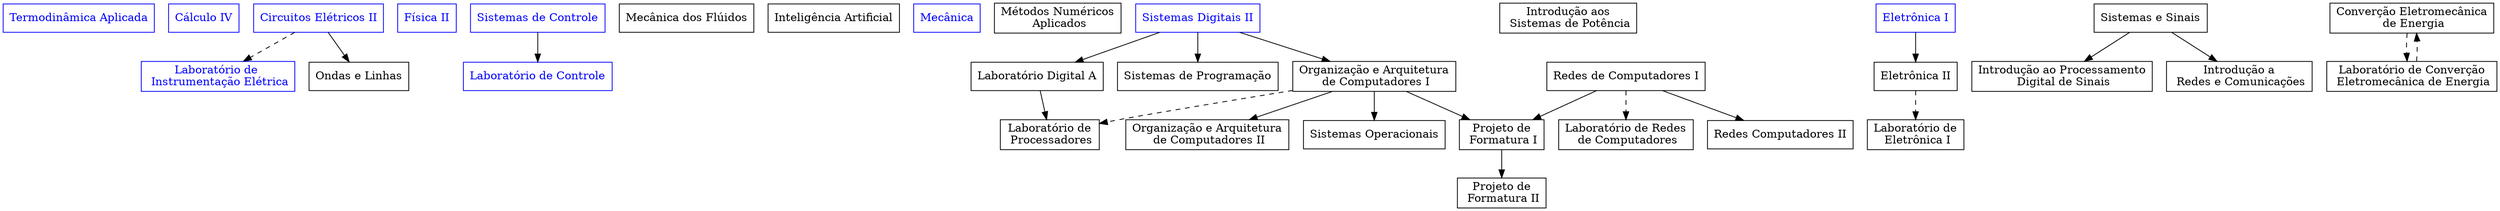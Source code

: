 digraph g {
  # defaults
  node [shape=box];


	# 2021/02
  PME3344 [label="Termodinâmica Aplicada", color="blue", fontcolor="blue"];
	MAT2456 [label="Cálculo IV", color="blue", fontcolor="blue"];
	PSI3213 [label="Circuitos Elétricos II", color="blue", fontcolor="blue"];
	PSI3214 [label="Laboratório de \n Instrumentação Elétrica", color="blue", fontcolor="blue"];
	4323102 [label="Física II", color="blue", fontcolor="blue"];
	PTC3313 [label="Sistemas de Controle", color="blue", fontcolor="blue"];
  PME3332 [label="Mecânica dos Flúidos"];
	PCS3438 [label="Inteligência Artificial"];
	PME3100 [label="Mecânica", color="blue", fontcolor="blue"];
	
	
	# 2022/01
	MAP3121 [label="Métodos Numéricos\n Aplicados"];


	# 2021/01
	PCS3225 [label="Sistemas Digitais II", color="blue", fontcolor="blue"];
	
	
	# 2022/01
	PEA3301 [label="Introdução aos\n Sistemas de Potência"];
	PCS3412 [label="Organização e Arquitetura\n de Computadores I"];
	PCS3335 [label="Laboratório Digital A"];
	PSI3321 [label="Eletrônica I", color="blue", fontcolor="blue"];
	PTC3307 [label="Sistemas e Sinais"];
	PEA3306 [label="Converção Eletromecânica\n de Energia"];
	PEA3311 [label="Laboratório de Converção\n Eletromecânica de Energia"];
	
	
	# 2022/02
	PSI3322 [label="Eletrônica II"];
	PSI3323 [label="Laboratório de\n Eletrônica I"];
	PTC3312 [label="Laboratório de Controle", color="blue", fontcolor="blue"];
	PTC3314 [label="Ondas e Linhas"];
	PTC3361 [label="Introdução ao Processamento\n Digital de Sinais"];
	PTC3360 [label="Introdução a\n Redes e Comunicações"];
	PCS3422 [label="Organização e Arquitetura\n de Computadores II"];
	PCS3446 [label="Sistemas Operacionais"];
	
	
	# 2023/01
	PCS3216 [label="Sistemas de Programação"];
	PCS3432 [label="Laboratório de\n Processadores"];
	PCS3414 [label="Redes de Computadores I"];
	PCS3434 [label="Laboratório de Redes\n de Computadores"];
	PCS3550 [label="Projeto de\n Formatura I"];
	#M1 [label="Módulo I"];
	#M2 [label="Módulo II"];
	#M3 [label="Módulo III"];
	#PCS3567 [label="Estágio Supervisionado"];
	
	
	# 2023/02
	PCS3424 [label="Redes Computadores II"];
	PCS3560 [label="Projeto de\n Formatura II"];
	#M4 [label="Módulo IV"];
	#M5 [label="Módulo V"];
	#M6 [label="Módulo VI"];
	#PCS3577 [label="Estágio Supervisionado II"];
	
	

	PSI3213 -> PSI3214 [style="dashed"];
	
	PCS3225 -> PCS3412;
	PCS3225 -> PCS3335;
	PEA3311 -> PEA3306 [style="dashed"];
	PEA3306 -> PEA3311 [style="dashed"];
	
	PSI3321 -> PSI3322;
	PSI3322 -> PSI3323 [style="dashed"];
	PTC3313 -> PTC3312;
	PSI3213 -> PTC3314;
	PTC3307 -> PTC3361;
	PTC3307 -> PTC3360;
	PCS3412 -> PCS3422;
	PCS3412 -> PCS3446;
	
	PCS3225 -> PCS3216;
	PCS3335 -> PCS3432;
	PCS3412 -> PCS3432 [style="dashed"];
	PCS3414 -> PCS3434 [style="dashed"];
	{PCS3414, PCS3412} -> PCS3550;
	
	PCS3414 -> PCS3424;
	PCS3550 -> PCS3560;
}
